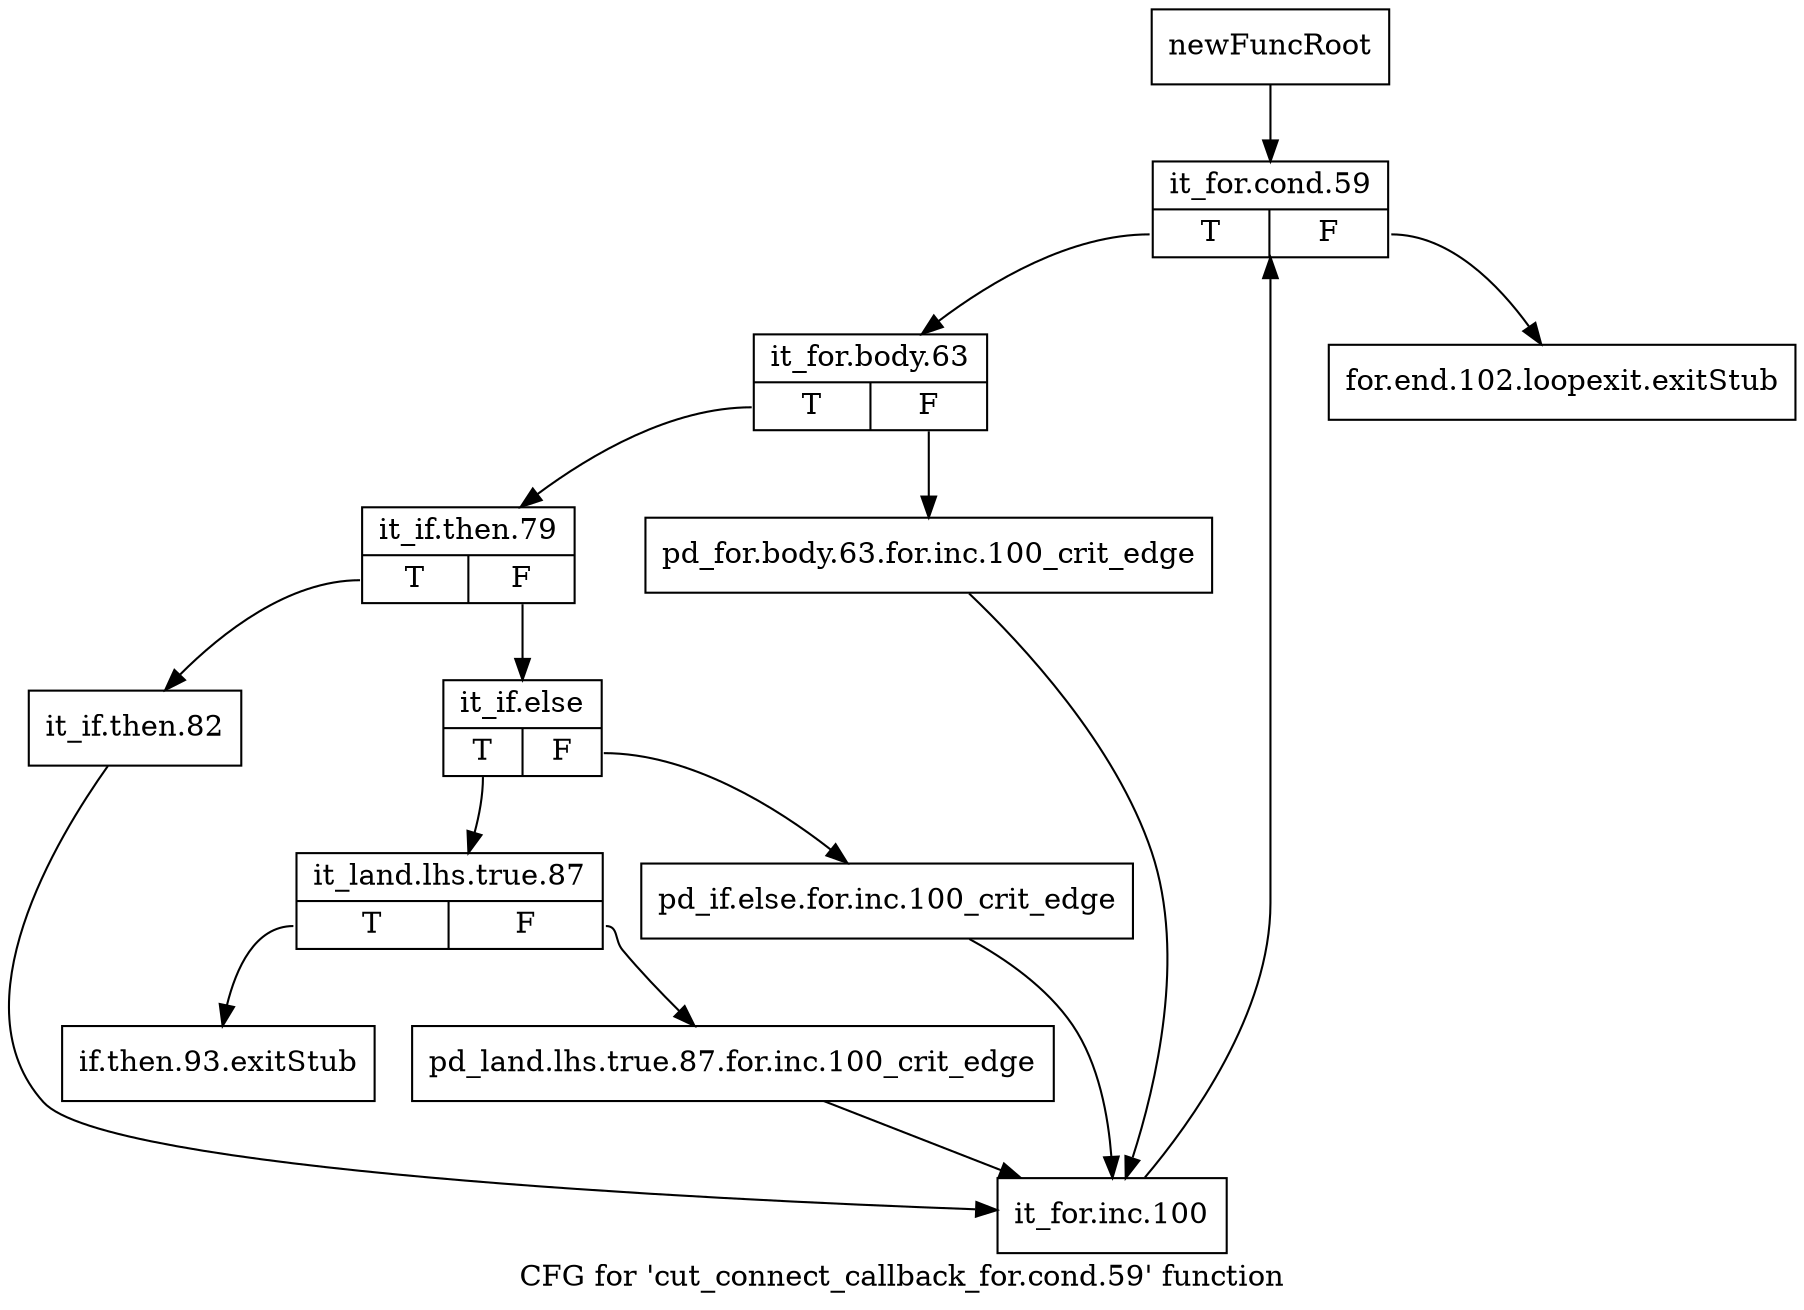 digraph "CFG for 'cut_connect_callback_for.cond.59' function" {
	label="CFG for 'cut_connect_callback_for.cond.59' function";

	Node0x48623f0 [shape=record,label="{newFuncRoot}"];
	Node0x48623f0 -> Node0x48624e0;
	Node0x4862440 [shape=record,label="{for.end.102.loopexit.exitStub}"];
	Node0x4862490 [shape=record,label="{if.then.93.exitStub}"];
	Node0x48624e0 [shape=record,label="{it_for.cond.59|{<s0>T|<s1>F}}"];
	Node0x48624e0:s0 -> Node0x4862530;
	Node0x48624e0:s1 -> Node0x4862440;
	Node0x4862530 [shape=record,label="{it_for.body.63|{<s0>T|<s1>F}}"];
	Node0x4862530:s0 -> Node0x48625d0;
	Node0x4862530:s1 -> Node0x4862580;
	Node0x4862580 [shape=record,label="{pd_for.body.63.for.inc.100_crit_edge}"];
	Node0x4862580 -> Node0x48627b0;
	Node0x48625d0 [shape=record,label="{it_if.then.79|{<s0>T|<s1>F}}"];
	Node0x48625d0:s0 -> Node0x4862760;
	Node0x48625d0:s1 -> Node0x4862620;
	Node0x4862620 [shape=record,label="{it_if.else|{<s0>T|<s1>F}}"];
	Node0x4862620:s0 -> Node0x48626c0;
	Node0x4862620:s1 -> Node0x4862670;
	Node0x4862670 [shape=record,label="{pd_if.else.for.inc.100_crit_edge}"];
	Node0x4862670 -> Node0x48627b0;
	Node0x48626c0 [shape=record,label="{it_land.lhs.true.87|{<s0>T|<s1>F}}"];
	Node0x48626c0:s0 -> Node0x4862490;
	Node0x48626c0:s1 -> Node0x4862710;
	Node0x4862710 [shape=record,label="{pd_land.lhs.true.87.for.inc.100_crit_edge}"];
	Node0x4862710 -> Node0x48627b0;
	Node0x4862760 [shape=record,label="{it_if.then.82}"];
	Node0x4862760 -> Node0x48627b0;
	Node0x48627b0 [shape=record,label="{it_for.inc.100}"];
	Node0x48627b0 -> Node0x48624e0;
}
